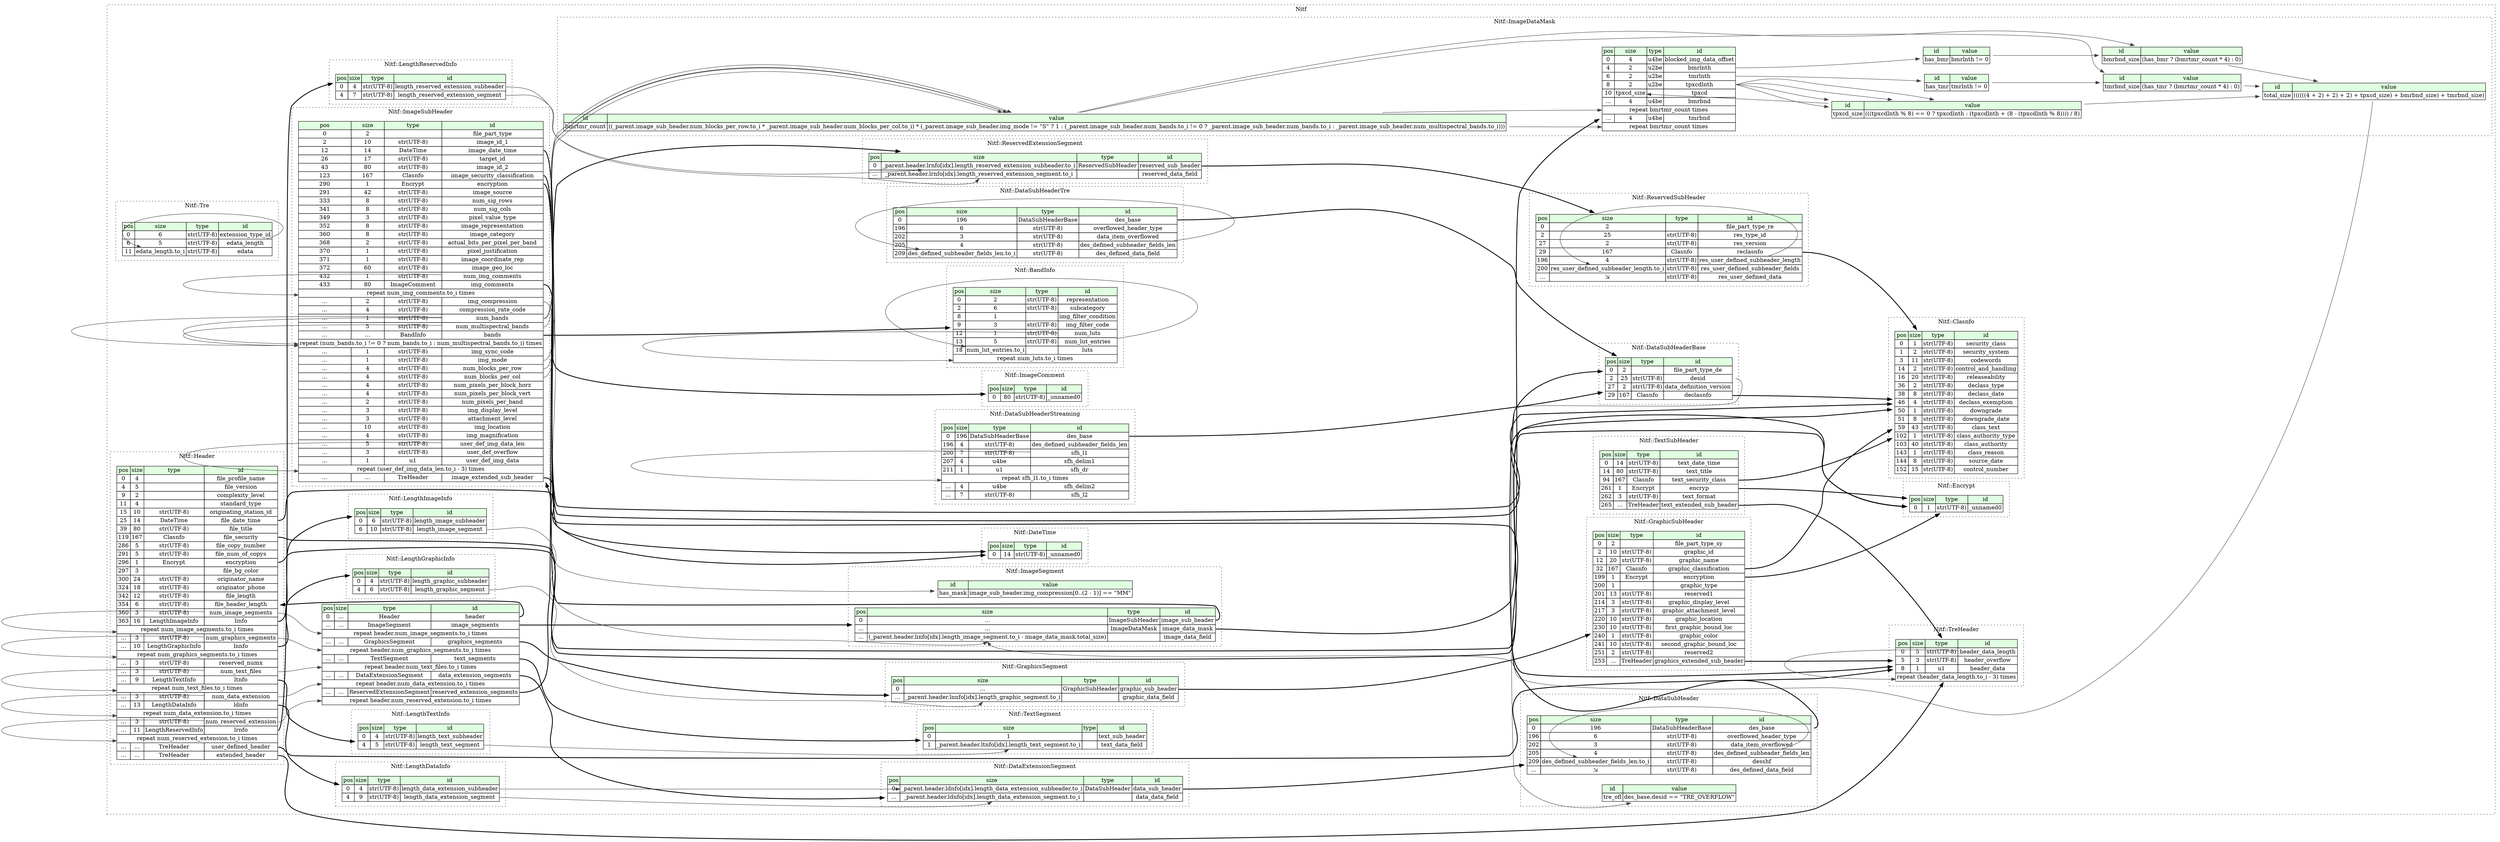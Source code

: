 digraph {
	rankdir=LR;
	node [shape=plaintext];
	subgraph cluster__nitf {
		label="Nitf";
		graph[style=dotted];

		nitf__seq [label=<<TABLE BORDER="0" CELLBORDER="1" CELLSPACING="0">
			<TR><TD BGCOLOR="#E0FFE0">pos</TD><TD BGCOLOR="#E0FFE0">size</TD><TD BGCOLOR="#E0FFE0">type</TD><TD BGCOLOR="#E0FFE0">id</TD></TR>
			<TR><TD PORT="header_pos">0</TD><TD PORT="header_size">...</TD><TD>Header</TD><TD PORT="header_type">header</TD></TR>
			<TR><TD PORT="image_segments_pos">...</TD><TD PORT="image_segments_size">...</TD><TD>ImageSegment</TD><TD PORT="image_segments_type">image_segments</TD></TR>
			<TR><TD COLSPAN="4" PORT="image_segments__repeat">repeat header.num_image_segments.to_i times</TD></TR>
			<TR><TD PORT="graphics_segments_pos">...</TD><TD PORT="graphics_segments_size">...</TD><TD>GraphicsSegment</TD><TD PORT="graphics_segments_type">graphics_segments</TD></TR>
			<TR><TD COLSPAN="4" PORT="graphics_segments__repeat">repeat header.num_graphics_segments.to_i times</TD></TR>
			<TR><TD PORT="text_segments_pos">...</TD><TD PORT="text_segments_size">...</TD><TD>TextSegment</TD><TD PORT="text_segments_type">text_segments</TD></TR>
			<TR><TD COLSPAN="4" PORT="text_segments__repeat">repeat header.num_text_files.to_i times</TD></TR>
			<TR><TD PORT="data_extension_segments_pos">...</TD><TD PORT="data_extension_segments_size">...</TD><TD>DataExtensionSegment</TD><TD PORT="data_extension_segments_type">data_extension_segments</TD></TR>
			<TR><TD COLSPAN="4" PORT="data_extension_segments__repeat">repeat header.num_data_extension.to_i times</TD></TR>
			<TR><TD PORT="reserved_extension_segments_pos">...</TD><TD PORT="reserved_extension_segments_size">...</TD><TD>ReservedExtensionSegment</TD><TD PORT="reserved_extension_segments_type">reserved_extension_segments</TD></TR>
			<TR><TD COLSPAN="4" PORT="reserved_extension_segments__repeat">repeat header.num_reserved_extension.to_i times</TD></TR>
		</TABLE>>];
		subgraph cluster__reserved_extension_segment {
			label="Nitf::ReservedExtensionSegment";
			graph[style=dotted];

			reserved_extension_segment__seq [label=<<TABLE BORDER="0" CELLBORDER="1" CELLSPACING="0">
				<TR><TD BGCOLOR="#E0FFE0">pos</TD><TD BGCOLOR="#E0FFE0">size</TD><TD BGCOLOR="#E0FFE0">type</TD><TD BGCOLOR="#E0FFE0">id</TD></TR>
				<TR><TD PORT="reserved_sub_header_pos">0</TD><TD PORT="reserved_sub_header_size">_parent.header.lrnfo[idx].length_reserved_extension_subheader.to_i</TD><TD>ReservedSubHeader</TD><TD PORT="reserved_sub_header_type">reserved_sub_header</TD></TR>
				<TR><TD PORT="reserved_data_field_pos">...</TD><TD PORT="reserved_data_field_size">_parent.header.lrnfo[idx].length_reserved_extension_segment.to_i</TD><TD></TD><TD PORT="reserved_data_field_type">reserved_data_field</TD></TR>
			</TABLE>>];
		}
		subgraph cluster__image_comment {
			label="Nitf::ImageComment";
			graph[style=dotted];

			image_comment__seq [label=<<TABLE BORDER="0" CELLBORDER="1" CELLSPACING="0">
				<TR><TD BGCOLOR="#E0FFE0">pos</TD><TD BGCOLOR="#E0FFE0">size</TD><TD BGCOLOR="#E0FFE0">type</TD><TD BGCOLOR="#E0FFE0">id</TD></TR>
				<TR><TD PORT="_unnamed0_pos">0</TD><TD PORT="_unnamed0_size">80</TD><TD>str(UTF-8)</TD><TD PORT="_unnamed0_type">_unnamed0</TD></TR>
			</TABLE>>];
		}
		subgraph cluster__length_reserved_info {
			label="Nitf::LengthReservedInfo";
			graph[style=dotted];

			length_reserved_info__seq [label=<<TABLE BORDER="0" CELLBORDER="1" CELLSPACING="0">
				<TR><TD BGCOLOR="#E0FFE0">pos</TD><TD BGCOLOR="#E0FFE0">size</TD><TD BGCOLOR="#E0FFE0">type</TD><TD BGCOLOR="#E0FFE0">id</TD></TR>
				<TR><TD PORT="length_reserved_extension_subheader_pos">0</TD><TD PORT="length_reserved_extension_subheader_size">4</TD><TD>str(UTF-8)</TD><TD PORT="length_reserved_extension_subheader_type">length_reserved_extension_subheader</TD></TR>
				<TR><TD PORT="length_reserved_extension_segment_pos">4</TD><TD PORT="length_reserved_extension_segment_size">7</TD><TD>str(UTF-8)</TD><TD PORT="length_reserved_extension_segment_type">length_reserved_extension_segment</TD></TR>
			</TABLE>>];
		}
		subgraph cluster__tre {
			label="Nitf::Tre";
			graph[style=dotted];

			tre__seq [label=<<TABLE BORDER="0" CELLBORDER="1" CELLSPACING="0">
				<TR><TD BGCOLOR="#E0FFE0">pos</TD><TD BGCOLOR="#E0FFE0">size</TD><TD BGCOLOR="#E0FFE0">type</TD><TD BGCOLOR="#E0FFE0">id</TD></TR>
				<TR><TD PORT="extension_type_id_pos">0</TD><TD PORT="extension_type_id_size">6</TD><TD>str(UTF-8)</TD><TD PORT="extension_type_id_type">extension_type_id</TD></TR>
				<TR><TD PORT="edata_length_pos">6</TD><TD PORT="edata_length_size">5</TD><TD>str(UTF-8)</TD><TD PORT="edata_length_type">edata_length</TD></TR>
				<TR><TD PORT="edata_pos">11</TD><TD PORT="edata_size">edata_length.to_i</TD><TD>str(UTF-8)</TD><TD PORT="edata_type">edata</TD></TR>
			</TABLE>>];
		}
		subgraph cluster__band_info {
			label="Nitf::BandInfo";
			graph[style=dotted];

			band_info__seq [label=<<TABLE BORDER="0" CELLBORDER="1" CELLSPACING="0">
				<TR><TD BGCOLOR="#E0FFE0">pos</TD><TD BGCOLOR="#E0FFE0">size</TD><TD BGCOLOR="#E0FFE0">type</TD><TD BGCOLOR="#E0FFE0">id</TD></TR>
				<TR><TD PORT="representation_pos">0</TD><TD PORT="representation_size">2</TD><TD>str(UTF-8)</TD><TD PORT="representation_type">representation</TD></TR>
				<TR><TD PORT="subcategory_pos">2</TD><TD PORT="subcategory_size">6</TD><TD>str(UTF-8)</TD><TD PORT="subcategory_type">subcategory</TD></TR>
				<TR><TD PORT="img_filter_condition_pos">8</TD><TD PORT="img_filter_condition_size">1</TD><TD></TD><TD PORT="img_filter_condition_type">img_filter_condition</TD></TR>
				<TR><TD PORT="img_filter_code_pos">9</TD><TD PORT="img_filter_code_size">3</TD><TD>str(UTF-8)</TD><TD PORT="img_filter_code_type">img_filter_code</TD></TR>
				<TR><TD PORT="num_luts_pos">12</TD><TD PORT="num_luts_size">1</TD><TD>str(UTF-8)</TD><TD PORT="num_luts_type">num_luts</TD></TR>
				<TR><TD PORT="num_lut_entries_pos">13</TD><TD PORT="num_lut_entries_size">5</TD><TD>str(UTF-8)</TD><TD PORT="num_lut_entries_type">num_lut_entries</TD></TR>
				<TR><TD PORT="luts_pos">18</TD><TD PORT="luts_size">num_lut_entries.to_i</TD><TD></TD><TD PORT="luts_type">luts</TD></TR>
				<TR><TD COLSPAN="4" PORT="luts__repeat">repeat num_luts.to_i times</TD></TR>
			</TABLE>>];
		}
		subgraph cluster__image_segment {
			label="Nitf::ImageSegment";
			graph[style=dotted];

			image_segment__seq [label=<<TABLE BORDER="0" CELLBORDER="1" CELLSPACING="0">
				<TR><TD BGCOLOR="#E0FFE0">pos</TD><TD BGCOLOR="#E0FFE0">size</TD><TD BGCOLOR="#E0FFE0">type</TD><TD BGCOLOR="#E0FFE0">id</TD></TR>
				<TR><TD PORT="image_sub_header_pos">0</TD><TD PORT="image_sub_header_size">...</TD><TD>ImageSubHeader</TD><TD PORT="image_sub_header_type">image_sub_header</TD></TR>
				<TR><TD PORT="image_data_mask_pos">...</TD><TD PORT="image_data_mask_size">...</TD><TD>ImageDataMask</TD><TD PORT="image_data_mask_type">image_data_mask</TD></TR>
				<TR><TD PORT="image_data_field_pos">...</TD><TD PORT="image_data_field_size">(_parent.header.linfo[idx].length_image_segment.to_i - image_data_mask.total_size)</TD><TD></TD><TD PORT="image_data_field_type">image_data_field</TD></TR>
			</TABLE>>];
			image_segment__inst__has_mask [label=<<TABLE BORDER="0" CELLBORDER="1" CELLSPACING="0">
				<TR><TD BGCOLOR="#E0FFE0">id</TD><TD BGCOLOR="#E0FFE0">value</TD></TR>
				<TR><TD>has_mask</TD><TD>image_sub_header.img_compression[0..(2 - 1)] == &quot;MM&quot;</TD></TR>
			</TABLE>>];
		}
		subgraph cluster__text_segment {
			label="Nitf::TextSegment";
			graph[style=dotted];

			text_segment__seq [label=<<TABLE BORDER="0" CELLBORDER="1" CELLSPACING="0">
				<TR><TD BGCOLOR="#E0FFE0">pos</TD><TD BGCOLOR="#E0FFE0">size</TD><TD BGCOLOR="#E0FFE0">type</TD><TD BGCOLOR="#E0FFE0">id</TD></TR>
				<TR><TD PORT="text_sub_header_pos">0</TD><TD PORT="text_sub_header_size">1</TD><TD></TD><TD PORT="text_sub_header_type">text_sub_header</TD></TR>
				<TR><TD PORT="text_data_field_pos">1</TD><TD PORT="text_data_field_size">_parent.header.ltnfo[idx].length_text_segment.to_i</TD><TD></TD><TD PORT="text_data_field_type">text_data_field</TD></TR>
			</TABLE>>];
		}
		subgraph cluster__graphic_sub_header {
			label="Nitf::GraphicSubHeader";
			graph[style=dotted];

			graphic_sub_header__seq [label=<<TABLE BORDER="0" CELLBORDER="1" CELLSPACING="0">
				<TR><TD BGCOLOR="#E0FFE0">pos</TD><TD BGCOLOR="#E0FFE0">size</TD><TD BGCOLOR="#E0FFE0">type</TD><TD BGCOLOR="#E0FFE0">id</TD></TR>
				<TR><TD PORT="file_part_type_sy_pos">0</TD><TD PORT="file_part_type_sy_size">2</TD><TD></TD><TD PORT="file_part_type_sy_type">file_part_type_sy</TD></TR>
				<TR><TD PORT="graphic_id_pos">2</TD><TD PORT="graphic_id_size">10</TD><TD>str(UTF-8)</TD><TD PORT="graphic_id_type">graphic_id</TD></TR>
				<TR><TD PORT="graphic_name_pos">12</TD><TD PORT="graphic_name_size">20</TD><TD>str(UTF-8)</TD><TD PORT="graphic_name_type">graphic_name</TD></TR>
				<TR><TD PORT="graphic_classification_pos">32</TD><TD PORT="graphic_classification_size">167</TD><TD>Clasnfo</TD><TD PORT="graphic_classification_type">graphic_classification</TD></TR>
				<TR><TD PORT="encryption_pos">199</TD><TD PORT="encryption_size">1</TD><TD>Encrypt</TD><TD PORT="encryption_type">encryption</TD></TR>
				<TR><TD PORT="graphic_type_pos">200</TD><TD PORT="graphic_type_size">1</TD><TD></TD><TD PORT="graphic_type_type">graphic_type</TD></TR>
				<TR><TD PORT="reserved1_pos">201</TD><TD PORT="reserved1_size">13</TD><TD>str(UTF-8)</TD><TD PORT="reserved1_type">reserved1</TD></TR>
				<TR><TD PORT="graphic_display_level_pos">214</TD><TD PORT="graphic_display_level_size">3</TD><TD>str(UTF-8)</TD><TD PORT="graphic_display_level_type">graphic_display_level</TD></TR>
				<TR><TD PORT="graphic_attachment_level_pos">217</TD><TD PORT="graphic_attachment_level_size">3</TD><TD>str(UTF-8)</TD><TD PORT="graphic_attachment_level_type">graphic_attachment_level</TD></TR>
				<TR><TD PORT="graphic_location_pos">220</TD><TD PORT="graphic_location_size">10</TD><TD>str(UTF-8)</TD><TD PORT="graphic_location_type">graphic_location</TD></TR>
				<TR><TD PORT="first_graphic_bound_loc_pos">230</TD><TD PORT="first_graphic_bound_loc_size">10</TD><TD>str(UTF-8)</TD><TD PORT="first_graphic_bound_loc_type">first_graphic_bound_loc</TD></TR>
				<TR><TD PORT="graphic_color_pos">240</TD><TD PORT="graphic_color_size">1</TD><TD>str(UTF-8)</TD><TD PORT="graphic_color_type">graphic_color</TD></TR>
				<TR><TD PORT="second_graphic_bound_loc_pos">241</TD><TD PORT="second_graphic_bound_loc_size">10</TD><TD>str(UTF-8)</TD><TD PORT="second_graphic_bound_loc_type">second_graphic_bound_loc</TD></TR>
				<TR><TD PORT="reserved2_pos">251</TD><TD PORT="reserved2_size">2</TD><TD>str(UTF-8)</TD><TD PORT="reserved2_type">reserved2</TD></TR>
				<TR><TD PORT="graphics_extended_sub_header_pos">253</TD><TD PORT="graphics_extended_sub_header_size">...</TD><TD>TreHeader</TD><TD PORT="graphics_extended_sub_header_type">graphics_extended_sub_header</TD></TR>
			</TABLE>>];
		}
		subgraph cluster__clasnfo {
			label="Nitf::Clasnfo";
			graph[style=dotted];

			clasnfo__seq [label=<<TABLE BORDER="0" CELLBORDER="1" CELLSPACING="0">
				<TR><TD BGCOLOR="#E0FFE0">pos</TD><TD BGCOLOR="#E0FFE0">size</TD><TD BGCOLOR="#E0FFE0">type</TD><TD BGCOLOR="#E0FFE0">id</TD></TR>
				<TR><TD PORT="security_class_pos">0</TD><TD PORT="security_class_size">1</TD><TD>str(UTF-8)</TD><TD PORT="security_class_type">security_class</TD></TR>
				<TR><TD PORT="security_system_pos">1</TD><TD PORT="security_system_size">2</TD><TD>str(UTF-8)</TD><TD PORT="security_system_type">security_system</TD></TR>
				<TR><TD PORT="codewords_pos">3</TD><TD PORT="codewords_size">11</TD><TD>str(UTF-8)</TD><TD PORT="codewords_type">codewords</TD></TR>
				<TR><TD PORT="control_and_handling_pos">14</TD><TD PORT="control_and_handling_size">2</TD><TD>str(UTF-8)</TD><TD PORT="control_and_handling_type">control_and_handling</TD></TR>
				<TR><TD PORT="releaseability_pos">16</TD><TD PORT="releaseability_size">20</TD><TD>str(UTF-8)</TD><TD PORT="releaseability_type">releaseability</TD></TR>
				<TR><TD PORT="declass_type_pos">36</TD><TD PORT="declass_type_size">2</TD><TD>str(UTF-8)</TD><TD PORT="declass_type_type">declass_type</TD></TR>
				<TR><TD PORT="declass_date_pos">38</TD><TD PORT="declass_date_size">8</TD><TD>str(UTF-8)</TD><TD PORT="declass_date_type">declass_date</TD></TR>
				<TR><TD PORT="declass_exemption_pos">46</TD><TD PORT="declass_exemption_size">4</TD><TD>str(UTF-8)</TD><TD PORT="declass_exemption_type">declass_exemption</TD></TR>
				<TR><TD PORT="downgrade_pos">50</TD><TD PORT="downgrade_size">1</TD><TD>str(UTF-8)</TD><TD PORT="downgrade_type">downgrade</TD></TR>
				<TR><TD PORT="downgrade_date_pos">51</TD><TD PORT="downgrade_date_size">8</TD><TD>str(UTF-8)</TD><TD PORT="downgrade_date_type">downgrade_date</TD></TR>
				<TR><TD PORT="class_text_pos">59</TD><TD PORT="class_text_size">43</TD><TD>str(UTF-8)</TD><TD PORT="class_text_type">class_text</TD></TR>
				<TR><TD PORT="class_authority_type_pos">102</TD><TD PORT="class_authority_type_size">1</TD><TD>str(UTF-8)</TD><TD PORT="class_authority_type_type">class_authority_type</TD></TR>
				<TR><TD PORT="class_authority_pos">103</TD><TD PORT="class_authority_size">40</TD><TD>str(UTF-8)</TD><TD PORT="class_authority_type">class_authority</TD></TR>
				<TR><TD PORT="class_reason_pos">143</TD><TD PORT="class_reason_size">1</TD><TD>str(UTF-8)</TD><TD PORT="class_reason_type">class_reason</TD></TR>
				<TR><TD PORT="source_date_pos">144</TD><TD PORT="source_date_size">8</TD><TD>str(UTF-8)</TD><TD PORT="source_date_type">source_date</TD></TR>
				<TR><TD PORT="control_number_pos">152</TD><TD PORT="control_number_size">15</TD><TD>str(UTF-8)</TD><TD PORT="control_number_type">control_number</TD></TR>
			</TABLE>>];
		}
		subgraph cluster__length_graphic_info {
			label="Nitf::LengthGraphicInfo";
			graph[style=dotted];

			length_graphic_info__seq [label=<<TABLE BORDER="0" CELLBORDER="1" CELLSPACING="0">
				<TR><TD BGCOLOR="#E0FFE0">pos</TD><TD BGCOLOR="#E0FFE0">size</TD><TD BGCOLOR="#E0FFE0">type</TD><TD BGCOLOR="#E0FFE0">id</TD></TR>
				<TR><TD PORT="length_graphic_subheader_pos">0</TD><TD PORT="length_graphic_subheader_size">4</TD><TD>str(UTF-8)</TD><TD PORT="length_graphic_subheader_type">length_graphic_subheader</TD></TR>
				<TR><TD PORT="length_graphic_segment_pos">4</TD><TD PORT="length_graphic_segment_size">6</TD><TD>str(UTF-8)</TD><TD PORT="length_graphic_segment_type">length_graphic_segment</TD></TR>
			</TABLE>>];
		}
		subgraph cluster__encrypt {
			label="Nitf::Encrypt";
			graph[style=dotted];

			encrypt__seq [label=<<TABLE BORDER="0" CELLBORDER="1" CELLSPACING="0">
				<TR><TD BGCOLOR="#E0FFE0">pos</TD><TD BGCOLOR="#E0FFE0">size</TD><TD BGCOLOR="#E0FFE0">type</TD><TD BGCOLOR="#E0FFE0">id</TD></TR>
				<TR><TD PORT="_unnamed0_pos">0</TD><TD PORT="_unnamed0_size">1</TD><TD>str(UTF-8)</TD><TD PORT="_unnamed0_type">_unnamed0</TD></TR>
			</TABLE>>];
		}
		subgraph cluster__image_data_mask {
			label="Nitf::ImageDataMask";
			graph[style=dotted];

			image_data_mask__seq [label=<<TABLE BORDER="0" CELLBORDER="1" CELLSPACING="0">
				<TR><TD BGCOLOR="#E0FFE0">pos</TD><TD BGCOLOR="#E0FFE0">size</TD><TD BGCOLOR="#E0FFE0">type</TD><TD BGCOLOR="#E0FFE0">id</TD></TR>
				<TR><TD PORT="blocked_img_data_offset_pos">0</TD><TD PORT="blocked_img_data_offset_size">4</TD><TD>u4be</TD><TD PORT="blocked_img_data_offset_type">blocked_img_data_offset</TD></TR>
				<TR><TD PORT="bmrlnth_pos">4</TD><TD PORT="bmrlnth_size">2</TD><TD>u2be</TD><TD PORT="bmrlnth_type">bmrlnth</TD></TR>
				<TR><TD PORT="tmrlnth_pos">6</TD><TD PORT="tmrlnth_size">2</TD><TD>u2be</TD><TD PORT="tmrlnth_type">tmrlnth</TD></TR>
				<TR><TD PORT="tpxcdlnth_pos">8</TD><TD PORT="tpxcdlnth_size">2</TD><TD>u2be</TD><TD PORT="tpxcdlnth_type">tpxcdlnth</TD></TR>
				<TR><TD PORT="tpxcd_pos">10</TD><TD PORT="tpxcd_size">tpxcd_size</TD><TD></TD><TD PORT="tpxcd_type">tpxcd</TD></TR>
				<TR><TD PORT="bmrbnd_pos">...</TD><TD PORT="bmrbnd_size">4</TD><TD>u4be</TD><TD PORT="bmrbnd_type">bmrbnd</TD></TR>
				<TR><TD COLSPAN="4" PORT="bmrbnd__repeat">repeat bmrtmr_count times</TD></TR>
				<TR><TD PORT="tmrbnd_pos">...</TD><TD PORT="tmrbnd_size">4</TD><TD>u4be</TD><TD PORT="tmrbnd_type">tmrbnd</TD></TR>
				<TR><TD COLSPAN="4" PORT="tmrbnd__repeat">repeat bmrtmr_count times</TD></TR>
			</TABLE>>];
			image_data_mask__inst__has_bmr [label=<<TABLE BORDER="0" CELLBORDER="1" CELLSPACING="0">
				<TR><TD BGCOLOR="#E0FFE0">id</TD><TD BGCOLOR="#E0FFE0">value</TD></TR>
				<TR><TD>has_bmr</TD><TD>bmrlnth != 0</TD></TR>
			</TABLE>>];
			image_data_mask__inst__has_tmr [label=<<TABLE BORDER="0" CELLBORDER="1" CELLSPACING="0">
				<TR><TD BGCOLOR="#E0FFE0">id</TD><TD BGCOLOR="#E0FFE0">value</TD></TR>
				<TR><TD>has_tmr</TD><TD>tmrlnth != 0</TD></TR>
			</TABLE>>];
			image_data_mask__inst__tmrbnd_size [label=<<TABLE BORDER="0" CELLBORDER="1" CELLSPACING="0">
				<TR><TD BGCOLOR="#E0FFE0">id</TD><TD BGCOLOR="#E0FFE0">value</TD></TR>
				<TR><TD>tmrbnd_size</TD><TD>(has_tmr ? (bmrtmr_count * 4) : 0)</TD></TR>
			</TABLE>>];
			image_data_mask__inst__tpxcd_size [label=<<TABLE BORDER="0" CELLBORDER="1" CELLSPACING="0">
				<TR><TD BGCOLOR="#E0FFE0">id</TD><TD BGCOLOR="#E0FFE0">value</TD></TR>
				<TR><TD>tpxcd_size</TD><TD>(((tpxcdlnth % 8) == 0 ? tpxcdlnth : (tpxcdlnth + (8 - (tpxcdlnth % 8)))) / 8)</TD></TR>
			</TABLE>>];
			image_data_mask__inst__total_size [label=<<TABLE BORDER="0" CELLBORDER="1" CELLSPACING="0">
				<TR><TD BGCOLOR="#E0FFE0">id</TD><TD BGCOLOR="#E0FFE0">value</TD></TR>
				<TR><TD>total_size</TD><TD>((((((4 + 2) + 2) + 2) + tpxcd_size) + bmrbnd_size) + tmrbnd_size)</TD></TR>
			</TABLE>>];
			image_data_mask__inst__bmrbnd_size [label=<<TABLE BORDER="0" CELLBORDER="1" CELLSPACING="0">
				<TR><TD BGCOLOR="#E0FFE0">id</TD><TD BGCOLOR="#E0FFE0">value</TD></TR>
				<TR><TD>bmrbnd_size</TD><TD>(has_bmr ? (bmrtmr_count * 4) : 0)</TD></TR>
			</TABLE>>];
			image_data_mask__inst__bmrtmr_count [label=<<TABLE BORDER="0" CELLBORDER="1" CELLSPACING="0">
				<TR><TD BGCOLOR="#E0FFE0">id</TD><TD BGCOLOR="#E0FFE0">value</TD></TR>
				<TR><TD>bmrtmr_count</TD><TD>((_parent.image_sub_header.num_blocks_per_row.to_i * _parent.image_sub_header.num_blocks_per_col.to_i) * (_parent.image_sub_header.img_mode != &quot;S&quot; ? 1 : (_parent.image_sub_header.num_bands.to_i != 0 ? _parent.image_sub_header.num_bands.to_i : _parent.image_sub_header.num_multispectral_bands.to_i)))</TD></TR>
			</TABLE>>];
		}
		subgraph cluster__graphics_segment {
			label="Nitf::GraphicsSegment";
			graph[style=dotted];

			graphics_segment__seq [label=<<TABLE BORDER="0" CELLBORDER="1" CELLSPACING="0">
				<TR><TD BGCOLOR="#E0FFE0">pos</TD><TD BGCOLOR="#E0FFE0">size</TD><TD BGCOLOR="#E0FFE0">type</TD><TD BGCOLOR="#E0FFE0">id</TD></TR>
				<TR><TD PORT="graphic_sub_header_pos">0</TD><TD PORT="graphic_sub_header_size">...</TD><TD>GraphicSubHeader</TD><TD PORT="graphic_sub_header_type">graphic_sub_header</TD></TR>
				<TR><TD PORT="graphic_data_field_pos">...</TD><TD PORT="graphic_data_field_size">_parent.header.lnnfo[idx].length_graphic_segment.to_i</TD><TD></TD><TD PORT="graphic_data_field_type">graphic_data_field</TD></TR>
			</TABLE>>];
		}
		subgraph cluster__data_sub_header {
			label="Nitf::DataSubHeader";
			graph[style=dotted];

			data_sub_header__seq [label=<<TABLE BORDER="0" CELLBORDER="1" CELLSPACING="0">
				<TR><TD BGCOLOR="#E0FFE0">pos</TD><TD BGCOLOR="#E0FFE0">size</TD><TD BGCOLOR="#E0FFE0">type</TD><TD BGCOLOR="#E0FFE0">id</TD></TR>
				<TR><TD PORT="des_base_pos">0</TD><TD PORT="des_base_size">196</TD><TD>DataSubHeaderBase</TD><TD PORT="des_base_type">des_base</TD></TR>
				<TR><TD PORT="overflowed_header_type_pos">196</TD><TD PORT="overflowed_header_type_size">6</TD><TD>str(UTF-8)</TD><TD PORT="overflowed_header_type_type">overflowed_header_type</TD></TR>
				<TR><TD PORT="data_item_overflowed_pos">202</TD><TD PORT="data_item_overflowed_size">3</TD><TD>str(UTF-8)</TD><TD PORT="data_item_overflowed_type">data_item_overflowed</TD></TR>
				<TR><TD PORT="des_defined_subheader_fields_len_pos">205</TD><TD PORT="des_defined_subheader_fields_len_size">4</TD><TD>str(UTF-8)</TD><TD PORT="des_defined_subheader_fields_len_type">des_defined_subheader_fields_len</TD></TR>
				<TR><TD PORT="desshf_pos">209</TD><TD PORT="desshf_size">des_defined_subheader_fields_len.to_i</TD><TD>str(UTF-8)</TD><TD PORT="desshf_type">desshf</TD></TR>
				<TR><TD PORT="des_defined_data_field_pos">...</TD><TD PORT="des_defined_data_field_size">⇲</TD><TD>str(UTF-8)</TD><TD PORT="des_defined_data_field_type">des_defined_data_field</TD></TR>
			</TABLE>>];
			data_sub_header__inst__tre_ofl [label=<<TABLE BORDER="0" CELLBORDER="1" CELLSPACING="0">
				<TR><TD BGCOLOR="#E0FFE0">id</TD><TD BGCOLOR="#E0FFE0">value</TD></TR>
				<TR><TD>tre_ofl</TD><TD>des_base.desid == &quot;TRE_OVERFLOW&quot;</TD></TR>
			</TABLE>>];
		}
		subgraph cluster__data_extension_segment {
			label="Nitf::DataExtensionSegment";
			graph[style=dotted];

			data_extension_segment__seq [label=<<TABLE BORDER="0" CELLBORDER="1" CELLSPACING="0">
				<TR><TD BGCOLOR="#E0FFE0">pos</TD><TD BGCOLOR="#E0FFE0">size</TD><TD BGCOLOR="#E0FFE0">type</TD><TD BGCOLOR="#E0FFE0">id</TD></TR>
				<TR><TD PORT="data_sub_header_pos">0</TD><TD PORT="data_sub_header_size">_parent.header.ldnfo[idx].length_data_extension_subheader.to_i</TD><TD>DataSubHeader</TD><TD PORT="data_sub_header_type">data_sub_header</TD></TR>
				<TR><TD PORT="data_data_field_pos">...</TD><TD PORT="data_data_field_size">_parent.header.ldnfo[idx].length_data_extension_segment.to_i</TD><TD></TD><TD PORT="data_data_field_type">data_data_field</TD></TR>
			</TABLE>>];
		}
		subgraph cluster__data_sub_header_tre {
			label="Nitf::DataSubHeaderTre";
			graph[style=dotted];

			data_sub_header_tre__seq [label=<<TABLE BORDER="0" CELLBORDER="1" CELLSPACING="0">
				<TR><TD BGCOLOR="#E0FFE0">pos</TD><TD BGCOLOR="#E0FFE0">size</TD><TD BGCOLOR="#E0FFE0">type</TD><TD BGCOLOR="#E0FFE0">id</TD></TR>
				<TR><TD PORT="des_base_pos">0</TD><TD PORT="des_base_size">196</TD><TD>DataSubHeaderBase</TD><TD PORT="des_base_type">des_base</TD></TR>
				<TR><TD PORT="overflowed_header_type_pos">196</TD><TD PORT="overflowed_header_type_size">6</TD><TD>str(UTF-8)</TD><TD PORT="overflowed_header_type_type">overflowed_header_type</TD></TR>
				<TR><TD PORT="data_item_overflowed_pos">202</TD><TD PORT="data_item_overflowed_size">3</TD><TD>str(UTF-8)</TD><TD PORT="data_item_overflowed_type">data_item_overflowed</TD></TR>
				<TR><TD PORT="des_defined_subheader_fields_len_pos">205</TD><TD PORT="des_defined_subheader_fields_len_size">4</TD><TD>str(UTF-8)</TD><TD PORT="des_defined_subheader_fields_len_type">des_defined_subheader_fields_len</TD></TR>
				<TR><TD PORT="des_defined_data_field_pos">209</TD><TD PORT="des_defined_data_field_size">des_defined_subheader_fields_len.to_i</TD><TD>str(UTF-8)</TD><TD PORT="des_defined_data_field_type">des_defined_data_field</TD></TR>
			</TABLE>>];
		}
		subgraph cluster__image_sub_header {
			label="Nitf::ImageSubHeader";
			graph[style=dotted];

			image_sub_header__seq [label=<<TABLE BORDER="0" CELLBORDER="1" CELLSPACING="0">
				<TR><TD BGCOLOR="#E0FFE0">pos</TD><TD BGCOLOR="#E0FFE0">size</TD><TD BGCOLOR="#E0FFE0">type</TD><TD BGCOLOR="#E0FFE0">id</TD></TR>
				<TR><TD PORT="file_part_type_pos">0</TD><TD PORT="file_part_type_size">2</TD><TD></TD><TD PORT="file_part_type_type">file_part_type</TD></TR>
				<TR><TD PORT="image_id_1_pos">2</TD><TD PORT="image_id_1_size">10</TD><TD>str(UTF-8)</TD><TD PORT="image_id_1_type">image_id_1</TD></TR>
				<TR><TD PORT="image_date_time_pos">12</TD><TD PORT="image_date_time_size">14</TD><TD>DateTime</TD><TD PORT="image_date_time_type">image_date_time</TD></TR>
				<TR><TD PORT="target_id_pos">26</TD><TD PORT="target_id_size">17</TD><TD>str(UTF-8)</TD><TD PORT="target_id_type">target_id</TD></TR>
				<TR><TD PORT="image_id_2_pos">43</TD><TD PORT="image_id_2_size">80</TD><TD>str(UTF-8)</TD><TD PORT="image_id_2_type">image_id_2</TD></TR>
				<TR><TD PORT="image_security_classification_pos">123</TD><TD PORT="image_security_classification_size">167</TD><TD>Clasnfo</TD><TD PORT="image_security_classification_type">image_security_classification</TD></TR>
				<TR><TD PORT="encryption_pos">290</TD><TD PORT="encryption_size">1</TD><TD>Encrypt</TD><TD PORT="encryption_type">encryption</TD></TR>
				<TR><TD PORT="image_source_pos">291</TD><TD PORT="image_source_size">42</TD><TD>str(UTF-8)</TD><TD PORT="image_source_type">image_source</TD></TR>
				<TR><TD PORT="num_sig_rows_pos">333</TD><TD PORT="num_sig_rows_size">8</TD><TD>str(UTF-8)</TD><TD PORT="num_sig_rows_type">num_sig_rows</TD></TR>
				<TR><TD PORT="num_sig_cols_pos">341</TD><TD PORT="num_sig_cols_size">8</TD><TD>str(UTF-8)</TD><TD PORT="num_sig_cols_type">num_sig_cols</TD></TR>
				<TR><TD PORT="pixel_value_type_pos">349</TD><TD PORT="pixel_value_type_size">3</TD><TD>str(UTF-8)</TD><TD PORT="pixel_value_type_type">pixel_value_type</TD></TR>
				<TR><TD PORT="image_representation_pos">352</TD><TD PORT="image_representation_size">8</TD><TD>str(UTF-8)</TD><TD PORT="image_representation_type">image_representation</TD></TR>
				<TR><TD PORT="image_category_pos">360</TD><TD PORT="image_category_size">8</TD><TD>str(UTF-8)</TD><TD PORT="image_category_type">image_category</TD></TR>
				<TR><TD PORT="actual_bits_per_pixel_per_band_pos">368</TD><TD PORT="actual_bits_per_pixel_per_band_size">2</TD><TD>str(UTF-8)</TD><TD PORT="actual_bits_per_pixel_per_band_type">actual_bits_per_pixel_per_band</TD></TR>
				<TR><TD PORT="pixel_justification_pos">370</TD><TD PORT="pixel_justification_size">1</TD><TD>str(UTF-8)</TD><TD PORT="pixel_justification_type">pixel_justification</TD></TR>
				<TR><TD PORT="image_coordinate_rep_pos">371</TD><TD PORT="image_coordinate_rep_size">1</TD><TD>str(UTF-8)</TD><TD PORT="image_coordinate_rep_type">image_coordinate_rep</TD></TR>
				<TR><TD PORT="image_geo_loc_pos">372</TD><TD PORT="image_geo_loc_size">60</TD><TD>str(UTF-8)</TD><TD PORT="image_geo_loc_type">image_geo_loc</TD></TR>
				<TR><TD PORT="num_img_comments_pos">432</TD><TD PORT="num_img_comments_size">1</TD><TD>str(UTF-8)</TD><TD PORT="num_img_comments_type">num_img_comments</TD></TR>
				<TR><TD PORT="img_comments_pos">433</TD><TD PORT="img_comments_size">80</TD><TD>ImageComment</TD><TD PORT="img_comments_type">img_comments</TD></TR>
				<TR><TD COLSPAN="4" PORT="img_comments__repeat">repeat num_img_comments.to_i times</TD></TR>
				<TR><TD PORT="img_compression_pos">...</TD><TD PORT="img_compression_size">2</TD><TD>str(UTF-8)</TD><TD PORT="img_compression_type">img_compression</TD></TR>
				<TR><TD PORT="compression_rate_code_pos">...</TD><TD PORT="compression_rate_code_size">4</TD><TD>str(UTF-8)</TD><TD PORT="compression_rate_code_type">compression_rate_code</TD></TR>
				<TR><TD PORT="num_bands_pos">...</TD><TD PORT="num_bands_size">1</TD><TD>str(UTF-8)</TD><TD PORT="num_bands_type">num_bands</TD></TR>
				<TR><TD PORT="num_multispectral_bands_pos">...</TD><TD PORT="num_multispectral_bands_size">5</TD><TD>str(UTF-8)</TD><TD PORT="num_multispectral_bands_type">num_multispectral_bands</TD></TR>
				<TR><TD PORT="bands_pos">...</TD><TD PORT="bands_size">...</TD><TD>BandInfo</TD><TD PORT="bands_type">bands</TD></TR>
				<TR><TD COLSPAN="4" PORT="bands__repeat">repeat (num_bands.to_i != 0 ? num_bands.to_i : num_multispectral_bands.to_i) times</TD></TR>
				<TR><TD PORT="img_sync_code_pos">...</TD><TD PORT="img_sync_code_size">1</TD><TD>str(UTF-8)</TD><TD PORT="img_sync_code_type">img_sync_code</TD></TR>
				<TR><TD PORT="img_mode_pos">...</TD><TD PORT="img_mode_size">1</TD><TD>str(UTF-8)</TD><TD PORT="img_mode_type">img_mode</TD></TR>
				<TR><TD PORT="num_blocks_per_row_pos">...</TD><TD PORT="num_blocks_per_row_size">4</TD><TD>str(UTF-8)</TD><TD PORT="num_blocks_per_row_type">num_blocks_per_row</TD></TR>
				<TR><TD PORT="num_blocks_per_col_pos">...</TD><TD PORT="num_blocks_per_col_size">4</TD><TD>str(UTF-8)</TD><TD PORT="num_blocks_per_col_type">num_blocks_per_col</TD></TR>
				<TR><TD PORT="num_pixels_per_block_horz_pos">...</TD><TD PORT="num_pixels_per_block_horz_size">4</TD><TD>str(UTF-8)</TD><TD PORT="num_pixels_per_block_horz_type">num_pixels_per_block_horz</TD></TR>
				<TR><TD PORT="num_pixels_per_block_vert_pos">...</TD><TD PORT="num_pixels_per_block_vert_size">4</TD><TD>str(UTF-8)</TD><TD PORT="num_pixels_per_block_vert_type">num_pixels_per_block_vert</TD></TR>
				<TR><TD PORT="num_pixels_per_band_pos">...</TD><TD PORT="num_pixels_per_band_size">2</TD><TD>str(UTF-8)</TD><TD PORT="num_pixels_per_band_type">num_pixels_per_band</TD></TR>
				<TR><TD PORT="img_display_level_pos">...</TD><TD PORT="img_display_level_size">3</TD><TD>str(UTF-8)</TD><TD PORT="img_display_level_type">img_display_level</TD></TR>
				<TR><TD PORT="attachment_level_pos">...</TD><TD PORT="attachment_level_size">3</TD><TD>str(UTF-8)</TD><TD PORT="attachment_level_type">attachment_level</TD></TR>
				<TR><TD PORT="img_location_pos">...</TD><TD PORT="img_location_size">10</TD><TD>str(UTF-8)</TD><TD PORT="img_location_type">img_location</TD></TR>
				<TR><TD PORT="img_magnification_pos">...</TD><TD PORT="img_magnification_size">4</TD><TD>str(UTF-8)</TD><TD PORT="img_magnification_type">img_magnification</TD></TR>
				<TR><TD PORT="user_def_img_data_len_pos">...</TD><TD PORT="user_def_img_data_len_size">5</TD><TD>str(UTF-8)</TD><TD PORT="user_def_img_data_len_type">user_def_img_data_len</TD></TR>
				<TR><TD PORT="user_def_overflow_pos">...</TD><TD PORT="user_def_overflow_size">3</TD><TD>str(UTF-8)</TD><TD PORT="user_def_overflow_type">user_def_overflow</TD></TR>
				<TR><TD PORT="user_def_img_data_pos">...</TD><TD PORT="user_def_img_data_size">1</TD><TD>u1</TD><TD PORT="user_def_img_data_type">user_def_img_data</TD></TR>
				<TR><TD COLSPAN="4" PORT="user_def_img_data__repeat">repeat (user_def_img_data_len.to_i - 3) times</TD></TR>
				<TR><TD PORT="image_extended_sub_header_pos">...</TD><TD PORT="image_extended_sub_header_size">...</TD><TD>TreHeader</TD><TD PORT="image_extended_sub_header_type">image_extended_sub_header</TD></TR>
			</TABLE>>];
		}
		subgraph cluster__reserved_sub_header {
			label="Nitf::ReservedSubHeader";
			graph[style=dotted];

			reserved_sub_header__seq [label=<<TABLE BORDER="0" CELLBORDER="1" CELLSPACING="0">
				<TR><TD BGCOLOR="#E0FFE0">pos</TD><TD BGCOLOR="#E0FFE0">size</TD><TD BGCOLOR="#E0FFE0">type</TD><TD BGCOLOR="#E0FFE0">id</TD></TR>
				<TR><TD PORT="file_part_type_re_pos">0</TD><TD PORT="file_part_type_re_size">2</TD><TD></TD><TD PORT="file_part_type_re_type">file_part_type_re</TD></TR>
				<TR><TD PORT="res_type_id_pos">2</TD><TD PORT="res_type_id_size">25</TD><TD>str(UTF-8)</TD><TD PORT="res_type_id_type">res_type_id</TD></TR>
				<TR><TD PORT="res_version_pos">27</TD><TD PORT="res_version_size">2</TD><TD>str(UTF-8)</TD><TD PORT="res_version_type">res_version</TD></TR>
				<TR><TD PORT="reclasnfo_pos">29</TD><TD PORT="reclasnfo_size">167</TD><TD>Clasnfo</TD><TD PORT="reclasnfo_type">reclasnfo</TD></TR>
				<TR><TD PORT="res_user_defined_subheader_length_pos">196</TD><TD PORT="res_user_defined_subheader_length_size">4</TD><TD>str(UTF-8)</TD><TD PORT="res_user_defined_subheader_length_type">res_user_defined_subheader_length</TD></TR>
				<TR><TD PORT="res_user_defined_subheader_fields_pos">200</TD><TD PORT="res_user_defined_subheader_fields_size">res_user_defined_subheader_length.to_i</TD><TD>str(UTF-8)</TD><TD PORT="res_user_defined_subheader_fields_type">res_user_defined_subheader_fields</TD></TR>
				<TR><TD PORT="res_user_defined_data_pos">...</TD><TD PORT="res_user_defined_data_size">⇲</TD><TD>str(UTF-8)</TD><TD PORT="res_user_defined_data_type">res_user_defined_data</TD></TR>
			</TABLE>>];
		}
		subgraph cluster__data_sub_header_base {
			label="Nitf::DataSubHeaderBase";
			graph[style=dotted];

			data_sub_header_base__seq [label=<<TABLE BORDER="0" CELLBORDER="1" CELLSPACING="0">
				<TR><TD BGCOLOR="#E0FFE0">pos</TD><TD BGCOLOR="#E0FFE0">size</TD><TD BGCOLOR="#E0FFE0">type</TD><TD BGCOLOR="#E0FFE0">id</TD></TR>
				<TR><TD PORT="file_part_type_de_pos">0</TD><TD PORT="file_part_type_de_size">2</TD><TD></TD><TD PORT="file_part_type_de_type">file_part_type_de</TD></TR>
				<TR><TD PORT="desid_pos">2</TD><TD PORT="desid_size">25</TD><TD>str(UTF-8)</TD><TD PORT="desid_type">desid</TD></TR>
				<TR><TD PORT="data_definition_version_pos">27</TD><TD PORT="data_definition_version_size">2</TD><TD>str(UTF-8)</TD><TD PORT="data_definition_version_type">data_definition_version</TD></TR>
				<TR><TD PORT="declasnfo_pos">29</TD><TD PORT="declasnfo_size">167</TD><TD>Clasnfo</TD><TD PORT="declasnfo_type">declasnfo</TD></TR>
			</TABLE>>];
		}
		subgraph cluster__text_sub_header {
			label="Nitf::TextSubHeader";
			graph[style=dotted];

			text_sub_header__seq [label=<<TABLE BORDER="0" CELLBORDER="1" CELLSPACING="0">
				<TR><TD BGCOLOR="#E0FFE0">pos</TD><TD BGCOLOR="#E0FFE0">size</TD><TD BGCOLOR="#E0FFE0">type</TD><TD BGCOLOR="#E0FFE0">id</TD></TR>
				<TR><TD PORT="text_date_time_pos">0</TD><TD PORT="text_date_time_size">14</TD><TD>str(UTF-8)</TD><TD PORT="text_date_time_type">text_date_time</TD></TR>
				<TR><TD PORT="text_title_pos">14</TD><TD PORT="text_title_size">80</TD><TD>str(UTF-8)</TD><TD PORT="text_title_type">text_title</TD></TR>
				<TR><TD PORT="text_security_class_pos">94</TD><TD PORT="text_security_class_size">167</TD><TD>Clasnfo</TD><TD PORT="text_security_class_type">text_security_class</TD></TR>
				<TR><TD PORT="encryp_pos">261</TD><TD PORT="encryp_size">1</TD><TD>Encrypt</TD><TD PORT="encryp_type">encryp</TD></TR>
				<TR><TD PORT="text_format_pos">262</TD><TD PORT="text_format_size">3</TD><TD>str(UTF-8)</TD><TD PORT="text_format_type">text_format</TD></TR>
				<TR><TD PORT="text_extended_sub_header_pos">265</TD><TD PORT="text_extended_sub_header_size">...</TD><TD>TreHeader</TD><TD PORT="text_extended_sub_header_type">text_extended_sub_header</TD></TR>
			</TABLE>>];
		}
		subgraph cluster__date_time {
			label="Nitf::DateTime";
			graph[style=dotted];

			date_time__seq [label=<<TABLE BORDER="0" CELLBORDER="1" CELLSPACING="0">
				<TR><TD BGCOLOR="#E0FFE0">pos</TD><TD BGCOLOR="#E0FFE0">size</TD><TD BGCOLOR="#E0FFE0">type</TD><TD BGCOLOR="#E0FFE0">id</TD></TR>
				<TR><TD PORT="_unnamed0_pos">0</TD><TD PORT="_unnamed0_size">14</TD><TD>str(UTF-8)</TD><TD PORT="_unnamed0_type">_unnamed0</TD></TR>
			</TABLE>>];
		}
		subgraph cluster__header {
			label="Nitf::Header";
			graph[style=dotted];

			header__seq [label=<<TABLE BORDER="0" CELLBORDER="1" CELLSPACING="0">
				<TR><TD BGCOLOR="#E0FFE0">pos</TD><TD BGCOLOR="#E0FFE0">size</TD><TD BGCOLOR="#E0FFE0">type</TD><TD BGCOLOR="#E0FFE0">id</TD></TR>
				<TR><TD PORT="file_profile_name_pos">0</TD><TD PORT="file_profile_name_size">4</TD><TD></TD><TD PORT="file_profile_name_type">file_profile_name</TD></TR>
				<TR><TD PORT="file_version_pos">4</TD><TD PORT="file_version_size">5</TD><TD></TD><TD PORT="file_version_type">file_version</TD></TR>
				<TR><TD PORT="complexity_level_pos">9</TD><TD PORT="complexity_level_size">2</TD><TD></TD><TD PORT="complexity_level_type">complexity_level</TD></TR>
				<TR><TD PORT="standard_type_pos">11</TD><TD PORT="standard_type_size">4</TD><TD></TD><TD PORT="standard_type_type">standard_type</TD></TR>
				<TR><TD PORT="originating_station_id_pos">15</TD><TD PORT="originating_station_id_size">10</TD><TD>str(UTF-8)</TD><TD PORT="originating_station_id_type">originating_station_id</TD></TR>
				<TR><TD PORT="file_date_time_pos">25</TD><TD PORT="file_date_time_size">14</TD><TD>DateTime</TD><TD PORT="file_date_time_type">file_date_time</TD></TR>
				<TR><TD PORT="file_title_pos">39</TD><TD PORT="file_title_size">80</TD><TD>str(UTF-8)</TD><TD PORT="file_title_type">file_title</TD></TR>
				<TR><TD PORT="file_security_pos">119</TD><TD PORT="file_security_size">167</TD><TD>Clasnfo</TD><TD PORT="file_security_type">file_security</TD></TR>
				<TR><TD PORT="file_copy_number_pos">286</TD><TD PORT="file_copy_number_size">5</TD><TD>str(UTF-8)</TD><TD PORT="file_copy_number_type">file_copy_number</TD></TR>
				<TR><TD PORT="file_num_of_copys_pos">291</TD><TD PORT="file_num_of_copys_size">5</TD><TD>str(UTF-8)</TD><TD PORT="file_num_of_copys_type">file_num_of_copys</TD></TR>
				<TR><TD PORT="encryption_pos">296</TD><TD PORT="encryption_size">1</TD><TD>Encrypt</TD><TD PORT="encryption_type">encryption</TD></TR>
				<TR><TD PORT="file_bg_color_pos">297</TD><TD PORT="file_bg_color_size">3</TD><TD></TD><TD PORT="file_bg_color_type">file_bg_color</TD></TR>
				<TR><TD PORT="originator_name_pos">300</TD><TD PORT="originator_name_size">24</TD><TD>str(UTF-8)</TD><TD PORT="originator_name_type">originator_name</TD></TR>
				<TR><TD PORT="originator_phone_pos">324</TD><TD PORT="originator_phone_size">18</TD><TD>str(UTF-8)</TD><TD PORT="originator_phone_type">originator_phone</TD></TR>
				<TR><TD PORT="file_length_pos">342</TD><TD PORT="file_length_size">12</TD><TD>str(UTF-8)</TD><TD PORT="file_length_type">file_length</TD></TR>
				<TR><TD PORT="file_header_length_pos">354</TD><TD PORT="file_header_length_size">6</TD><TD>str(UTF-8)</TD><TD PORT="file_header_length_type">file_header_length</TD></TR>
				<TR><TD PORT="num_image_segments_pos">360</TD><TD PORT="num_image_segments_size">3</TD><TD>str(UTF-8)</TD><TD PORT="num_image_segments_type">num_image_segments</TD></TR>
				<TR><TD PORT="linfo_pos">363</TD><TD PORT="linfo_size">16</TD><TD>LengthImageInfo</TD><TD PORT="linfo_type">linfo</TD></TR>
				<TR><TD COLSPAN="4" PORT="linfo__repeat">repeat num_image_segments.to_i times</TD></TR>
				<TR><TD PORT="num_graphics_segments_pos">...</TD><TD PORT="num_graphics_segments_size">3</TD><TD>str(UTF-8)</TD><TD PORT="num_graphics_segments_type">num_graphics_segments</TD></TR>
				<TR><TD PORT="lnnfo_pos">...</TD><TD PORT="lnnfo_size">10</TD><TD>LengthGraphicInfo</TD><TD PORT="lnnfo_type">lnnfo</TD></TR>
				<TR><TD COLSPAN="4" PORT="lnnfo__repeat">repeat num_graphics_segments.to_i times</TD></TR>
				<TR><TD PORT="reserved_numx_pos">...</TD><TD PORT="reserved_numx_size">3</TD><TD>str(UTF-8)</TD><TD PORT="reserved_numx_type">reserved_numx</TD></TR>
				<TR><TD PORT="num_text_files_pos">...</TD><TD PORT="num_text_files_size">3</TD><TD>str(UTF-8)</TD><TD PORT="num_text_files_type">num_text_files</TD></TR>
				<TR><TD PORT="ltnfo_pos">...</TD><TD PORT="ltnfo_size">9</TD><TD>LengthTextInfo</TD><TD PORT="ltnfo_type">ltnfo</TD></TR>
				<TR><TD COLSPAN="4" PORT="ltnfo__repeat">repeat num_text_files.to_i times</TD></TR>
				<TR><TD PORT="num_data_extension_pos">...</TD><TD PORT="num_data_extension_size">3</TD><TD>str(UTF-8)</TD><TD PORT="num_data_extension_type">num_data_extension</TD></TR>
				<TR><TD PORT="ldnfo_pos">...</TD><TD PORT="ldnfo_size">13</TD><TD>LengthDataInfo</TD><TD PORT="ldnfo_type">ldnfo</TD></TR>
				<TR><TD COLSPAN="4" PORT="ldnfo__repeat">repeat num_data_extension.to_i times</TD></TR>
				<TR><TD PORT="num_reserved_extension_pos">...</TD><TD PORT="num_reserved_extension_size">3</TD><TD>str(UTF-8)</TD><TD PORT="num_reserved_extension_type">num_reserved_extension</TD></TR>
				<TR><TD PORT="lrnfo_pos">...</TD><TD PORT="lrnfo_size">11</TD><TD>LengthReservedInfo</TD><TD PORT="lrnfo_type">lrnfo</TD></TR>
				<TR><TD COLSPAN="4" PORT="lrnfo__repeat">repeat num_reserved_extension.to_i times</TD></TR>
				<TR><TD PORT="user_defined_header_pos">...</TD><TD PORT="user_defined_header_size">...</TD><TD>TreHeader</TD><TD PORT="user_defined_header_type">user_defined_header</TD></TR>
				<TR><TD PORT="extended_header_pos">...</TD><TD PORT="extended_header_size">...</TD><TD>TreHeader</TD><TD PORT="extended_header_type">extended_header</TD></TR>
			</TABLE>>];
		}
		subgraph cluster__data_sub_header_streaming {
			label="Nitf::DataSubHeaderStreaming";
			graph[style=dotted];

			data_sub_header_streaming__seq [label=<<TABLE BORDER="0" CELLBORDER="1" CELLSPACING="0">
				<TR><TD BGCOLOR="#E0FFE0">pos</TD><TD BGCOLOR="#E0FFE0">size</TD><TD BGCOLOR="#E0FFE0">type</TD><TD BGCOLOR="#E0FFE0">id</TD></TR>
				<TR><TD PORT="des_base_pos">0</TD><TD PORT="des_base_size">196</TD><TD>DataSubHeaderBase</TD><TD PORT="des_base_type">des_base</TD></TR>
				<TR><TD PORT="des_defined_subheader_fields_len_pos">196</TD><TD PORT="des_defined_subheader_fields_len_size">4</TD><TD>str(UTF-8)</TD><TD PORT="des_defined_subheader_fields_len_type">des_defined_subheader_fields_len</TD></TR>
				<TR><TD PORT="sfh_l1_pos">200</TD><TD PORT="sfh_l1_size">7</TD><TD>str(UTF-8)</TD><TD PORT="sfh_l1_type">sfh_l1</TD></TR>
				<TR><TD PORT="sfh_delim1_pos">207</TD><TD PORT="sfh_delim1_size">4</TD><TD>u4be</TD><TD PORT="sfh_delim1_type">sfh_delim1</TD></TR>
				<TR><TD PORT="sfh_dr_pos">211</TD><TD PORT="sfh_dr_size">1</TD><TD>u1</TD><TD PORT="sfh_dr_type">sfh_dr</TD></TR>
				<TR><TD COLSPAN="4" PORT="sfh_dr__repeat">repeat sfh_l1.to_i times</TD></TR>
				<TR><TD PORT="sfh_delim2_pos">...</TD><TD PORT="sfh_delim2_size">4</TD><TD>u4be</TD><TD PORT="sfh_delim2_type">sfh_delim2</TD></TR>
				<TR><TD PORT="sfh_l2_pos">...</TD><TD PORT="sfh_l2_size">7</TD><TD>str(UTF-8)</TD><TD PORT="sfh_l2_type">sfh_l2</TD></TR>
			</TABLE>>];
		}
		subgraph cluster__tre_header {
			label="Nitf::TreHeader";
			graph[style=dotted];

			tre_header__seq [label=<<TABLE BORDER="0" CELLBORDER="1" CELLSPACING="0">
				<TR><TD BGCOLOR="#E0FFE0">pos</TD><TD BGCOLOR="#E0FFE0">size</TD><TD BGCOLOR="#E0FFE0">type</TD><TD BGCOLOR="#E0FFE0">id</TD></TR>
				<TR><TD PORT="header_data_length_pos">0</TD><TD PORT="header_data_length_size">5</TD><TD>str(UTF-8)</TD><TD PORT="header_data_length_type">header_data_length</TD></TR>
				<TR><TD PORT="header_overflow_pos">5</TD><TD PORT="header_overflow_size">3</TD><TD>str(UTF-8)</TD><TD PORT="header_overflow_type">header_overflow</TD></TR>
				<TR><TD PORT="header_data_pos">8</TD><TD PORT="header_data_size">1</TD><TD>u1</TD><TD PORT="header_data_type">header_data</TD></TR>
				<TR><TD COLSPAN="4" PORT="header_data__repeat">repeat (header_data_length.to_i - 3) times</TD></TR>
			</TABLE>>];
		}
		subgraph cluster__length_image_info {
			label="Nitf::LengthImageInfo";
			graph[style=dotted];

			length_image_info__seq [label=<<TABLE BORDER="0" CELLBORDER="1" CELLSPACING="0">
				<TR><TD BGCOLOR="#E0FFE0">pos</TD><TD BGCOLOR="#E0FFE0">size</TD><TD BGCOLOR="#E0FFE0">type</TD><TD BGCOLOR="#E0FFE0">id</TD></TR>
				<TR><TD PORT="length_image_subheader_pos">0</TD><TD PORT="length_image_subheader_size">6</TD><TD>str(UTF-8)</TD><TD PORT="length_image_subheader_type">length_image_subheader</TD></TR>
				<TR><TD PORT="length_image_segment_pos">6</TD><TD PORT="length_image_segment_size">10</TD><TD>str(UTF-8)</TD><TD PORT="length_image_segment_type">length_image_segment</TD></TR>
			</TABLE>>];
		}
		subgraph cluster__length_data_info {
			label="Nitf::LengthDataInfo";
			graph[style=dotted];

			length_data_info__seq [label=<<TABLE BORDER="0" CELLBORDER="1" CELLSPACING="0">
				<TR><TD BGCOLOR="#E0FFE0">pos</TD><TD BGCOLOR="#E0FFE0">size</TD><TD BGCOLOR="#E0FFE0">type</TD><TD BGCOLOR="#E0FFE0">id</TD></TR>
				<TR><TD PORT="length_data_extension_subheader_pos">0</TD><TD PORT="length_data_extension_subheader_size">4</TD><TD>str(UTF-8)</TD><TD PORT="length_data_extension_subheader_type">length_data_extension_subheader</TD></TR>
				<TR><TD PORT="length_data_extension_segment_pos">4</TD><TD PORT="length_data_extension_segment_size">9</TD><TD>str(UTF-8)</TD><TD PORT="length_data_extension_segment_type">length_data_extension_segment</TD></TR>
			</TABLE>>];
		}
		subgraph cluster__length_text_info {
			label="Nitf::LengthTextInfo";
			graph[style=dotted];

			length_text_info__seq [label=<<TABLE BORDER="0" CELLBORDER="1" CELLSPACING="0">
				<TR><TD BGCOLOR="#E0FFE0">pos</TD><TD BGCOLOR="#E0FFE0">size</TD><TD BGCOLOR="#E0FFE0">type</TD><TD BGCOLOR="#E0FFE0">id</TD></TR>
				<TR><TD PORT="length_text_subheader_pos">0</TD><TD PORT="length_text_subheader_size">4</TD><TD>str(UTF-8)</TD><TD PORT="length_text_subheader_type">length_text_subheader</TD></TR>
				<TR><TD PORT="length_text_segment_pos">4</TD><TD PORT="length_text_segment_size">5</TD><TD>str(UTF-8)</TD><TD PORT="length_text_segment_type">length_text_segment</TD></TR>
			</TABLE>>];
		}
	}
	nitf__seq:header_type -> header__seq [style=bold];
	nitf__seq:image_segments_type -> image_segment__seq [style=bold];
	header__seq:num_image_segments_type -> nitf__seq:image_segments__repeat [color="#404040"];
	nitf__seq:graphics_segments_type -> graphics_segment__seq [style=bold];
	header__seq:num_graphics_segments_type -> nitf__seq:graphics_segments__repeat [color="#404040"];
	nitf__seq:text_segments_type -> text_segment__seq [style=bold];
	header__seq:num_text_files_type -> nitf__seq:text_segments__repeat [color="#404040"];
	nitf__seq:data_extension_segments_type -> data_extension_segment__seq [style=bold];
	header__seq:num_data_extension_type -> nitf__seq:data_extension_segments__repeat [color="#404040"];
	nitf__seq:reserved_extension_segments_type -> reserved_extension_segment__seq [style=bold];
	header__seq:num_reserved_extension_type -> nitf__seq:reserved_extension_segments__repeat [color="#404040"];
	length_reserved_info__seq:length_reserved_extension_subheader_type -> reserved_extension_segment__seq:reserved_sub_header_size [color="#404040"];
	reserved_extension_segment__seq:reserved_sub_header_type -> reserved_sub_header__seq [style=bold];
	length_reserved_info__seq:length_reserved_extension_segment_type -> reserved_extension_segment__seq:reserved_data_field_size [color="#404040"];
	tre__seq:edata_length_type -> tre__seq:edata_size [color="#404040"];
	band_info__seq:num_lut_entries_type -> band_info__seq:luts_size [color="#404040"];
	band_info__seq:num_luts_type -> band_info__seq:luts__repeat [color="#404040"];
	image_segment__seq:image_sub_header_type -> image_sub_header__seq [style=bold];
	image_segment__seq:image_data_mask_type -> image_data_mask__seq [style=bold];
	length_image_info__seq:length_image_segment_type -> image_segment__seq:image_data_field_size [color="#404040"];
	image_data_mask__inst__total_size:total_size_type -> image_segment__seq:image_data_field_size [color="#404040"];
	image_sub_header__seq:img_compression_type -> image_segment__inst__has_mask [color="#404040"];
	length_text_info__seq:length_text_segment_type -> text_segment__seq:text_data_field_size [color="#404040"];
	graphic_sub_header__seq:graphic_classification_type -> clasnfo__seq [style=bold];
	graphic_sub_header__seq:encryption_type -> encrypt__seq [style=bold];
	graphic_sub_header__seq:graphics_extended_sub_header_type -> tre_header__seq [style=bold];
	image_data_mask__inst__tpxcd_size:tpxcd_size_type -> image_data_mask__seq:tpxcd_size [color="#404040"];
	image_data_mask__inst__bmrtmr_count:bmrtmr_count_type -> image_data_mask__seq:bmrbnd__repeat [color="#404040"];
	image_data_mask__inst__bmrtmr_count:bmrtmr_count_type -> image_data_mask__seq:tmrbnd__repeat [color="#404040"];
	image_data_mask__seq:bmrlnth_type -> image_data_mask__inst__has_bmr [color="#404040"];
	image_data_mask__seq:tmrlnth_type -> image_data_mask__inst__has_tmr [color="#404040"];
	image_data_mask__inst__has_tmr:has_tmr_type -> image_data_mask__inst__tmrbnd_size [color="#404040"];
	image_data_mask__inst__bmrtmr_count:bmrtmr_count_type -> image_data_mask__inst__tmrbnd_size [color="#404040"];
	image_data_mask__seq:tpxcdlnth_type -> image_data_mask__inst__tpxcd_size [color="#404040"];
	image_data_mask__seq:tpxcdlnth_type -> image_data_mask__inst__tpxcd_size [color="#404040"];
	image_data_mask__seq:tpxcdlnth_type -> image_data_mask__inst__tpxcd_size [color="#404040"];
	image_data_mask__seq:tpxcdlnth_type -> image_data_mask__inst__tpxcd_size [color="#404040"];
	image_data_mask__inst__tpxcd_size:tpxcd_size_type -> image_data_mask__inst__total_size [color="#404040"];
	image_data_mask__inst__bmrbnd_size:bmrbnd_size_type -> image_data_mask__inst__total_size [color="#404040"];
	image_data_mask__inst__tmrbnd_size:tmrbnd_size_type -> image_data_mask__inst__total_size [color="#404040"];
	image_data_mask__inst__has_bmr:has_bmr_type -> image_data_mask__inst__bmrbnd_size [color="#404040"];
	image_data_mask__inst__bmrtmr_count:bmrtmr_count_type -> image_data_mask__inst__bmrbnd_size [color="#404040"];
	image_sub_header__seq:num_blocks_per_row_type -> image_data_mask__inst__bmrtmr_count [color="#404040"];
	image_sub_header__seq:num_blocks_per_col_type -> image_data_mask__inst__bmrtmr_count [color="#404040"];
	image_sub_header__seq:img_mode_type -> image_data_mask__inst__bmrtmr_count [color="#404040"];
	image_sub_header__seq:num_bands_type -> image_data_mask__inst__bmrtmr_count [color="#404040"];
	image_sub_header__seq:num_bands_type -> image_data_mask__inst__bmrtmr_count [color="#404040"];
	image_sub_header__seq:num_multispectral_bands_type -> image_data_mask__inst__bmrtmr_count [color="#404040"];
	graphics_segment__seq:graphic_sub_header_type -> graphic_sub_header__seq [style=bold];
	length_graphic_info__seq:length_graphic_segment_type -> graphics_segment__seq:graphic_data_field_size [color="#404040"];
	data_sub_header__seq:des_base_type -> data_sub_header_base__seq [style=bold];
	data_sub_header__seq:des_defined_subheader_fields_len_type -> data_sub_header__seq:desshf_size [color="#404040"];
	data_sub_header_base__seq:desid_type -> data_sub_header__inst__tre_ofl [color="#404040"];
	length_data_info__seq:length_data_extension_subheader_type -> data_extension_segment__seq:data_sub_header_size [color="#404040"];
	data_extension_segment__seq:data_sub_header_type -> data_sub_header__seq [style=bold];
	length_data_info__seq:length_data_extension_segment_type -> data_extension_segment__seq:data_data_field_size [color="#404040"];
	data_sub_header_tre__seq:des_base_type -> data_sub_header_base__seq [style=bold];
	data_sub_header_tre__seq:des_defined_subheader_fields_len_type -> data_sub_header_tre__seq:des_defined_data_field_size [color="#404040"];
	image_sub_header__seq:image_date_time_type -> date_time__seq [style=bold];
	image_sub_header__seq:image_security_classification_type -> clasnfo__seq [style=bold];
	image_sub_header__seq:encryption_type -> encrypt__seq [style=bold];
	image_sub_header__seq:img_comments_type -> image_comment__seq [style=bold];
	image_sub_header__seq:num_img_comments_type -> image_sub_header__seq:img_comments__repeat [color="#404040"];
	image_sub_header__seq:bands_type -> band_info__seq [style=bold];
	image_sub_header__seq:num_bands_type -> image_sub_header__seq:bands__repeat [color="#404040"];
	image_sub_header__seq:num_bands_type -> image_sub_header__seq:bands__repeat [color="#404040"];
	image_sub_header__seq:num_multispectral_bands_type -> image_sub_header__seq:bands__repeat [color="#404040"];
	image_sub_header__seq:user_def_img_data_len_type -> image_sub_header__seq:user_def_img_data__repeat [color="#404040"];
	image_sub_header__seq:image_extended_sub_header_type -> tre_header__seq [style=bold];
	reserved_sub_header__seq:reclasnfo_type -> clasnfo__seq [style=bold];
	reserved_sub_header__seq:res_user_defined_subheader_length_type -> reserved_sub_header__seq:res_user_defined_subheader_fields_size [color="#404040"];
	data_sub_header_base__seq:declasnfo_type -> clasnfo__seq [style=bold];
	text_sub_header__seq:text_security_class_type -> clasnfo__seq [style=bold];
	text_sub_header__seq:encryp_type -> encrypt__seq [style=bold];
	text_sub_header__seq:text_extended_sub_header_type -> tre_header__seq [style=bold];
	header__seq:file_date_time_type -> date_time__seq [style=bold];
	header__seq:file_security_type -> clasnfo__seq [style=bold];
	header__seq:encryption_type -> encrypt__seq [style=bold];
	header__seq:linfo_type -> length_image_info__seq [style=bold];
	header__seq:num_image_segments_type -> header__seq:linfo__repeat [color="#404040"];
	header__seq:lnnfo_type -> length_graphic_info__seq [style=bold];
	header__seq:num_graphics_segments_type -> header__seq:lnnfo__repeat [color="#404040"];
	header__seq:ltnfo_type -> length_text_info__seq [style=bold];
	header__seq:num_text_files_type -> header__seq:ltnfo__repeat [color="#404040"];
	header__seq:ldnfo_type -> length_data_info__seq [style=bold];
	header__seq:num_data_extension_type -> header__seq:ldnfo__repeat [color="#404040"];
	header__seq:lrnfo_type -> length_reserved_info__seq [style=bold];
	header__seq:num_reserved_extension_type -> header__seq:lrnfo__repeat [color="#404040"];
	header__seq:user_defined_header_type -> tre_header__seq [style=bold];
	header__seq:extended_header_type -> tre_header__seq [style=bold];
	data_sub_header_streaming__seq:des_base_type -> data_sub_header_base__seq [style=bold];
	data_sub_header_streaming__seq:sfh_l1_type -> data_sub_header_streaming__seq:sfh_dr__repeat [color="#404040"];
	tre_header__seq:header_data_length_type -> tre_header__seq:header_data__repeat [color="#404040"];
}
